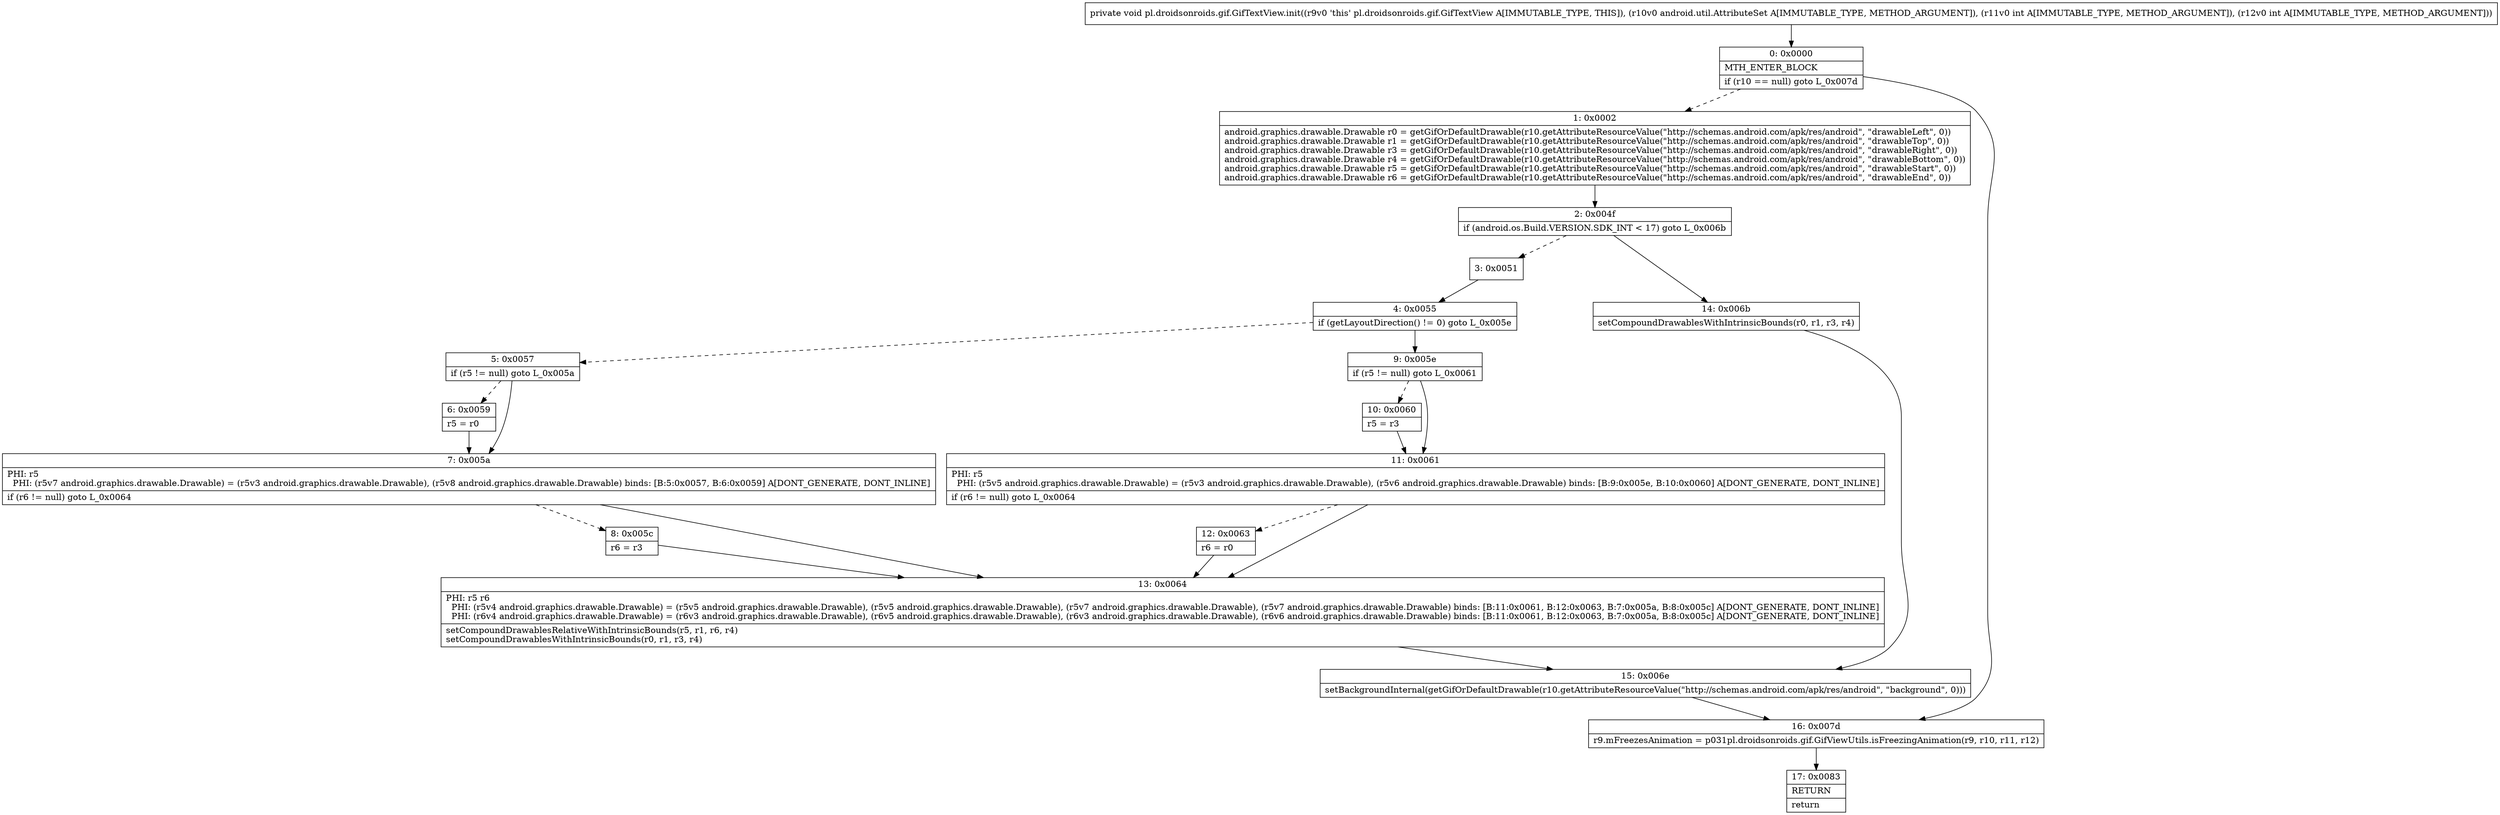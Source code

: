 digraph "CFG forpl.droidsonroids.gif.GifTextView.init(Landroid\/util\/AttributeSet;II)V" {
Node_0 [shape=record,label="{0\:\ 0x0000|MTH_ENTER_BLOCK\l|if (r10 == null) goto L_0x007d\l}"];
Node_1 [shape=record,label="{1\:\ 0x0002|android.graphics.drawable.Drawable r0 = getGifOrDefaultDrawable(r10.getAttributeResourceValue(\"http:\/\/schemas.android.com\/apk\/res\/android\", \"drawableLeft\", 0))\landroid.graphics.drawable.Drawable r1 = getGifOrDefaultDrawable(r10.getAttributeResourceValue(\"http:\/\/schemas.android.com\/apk\/res\/android\", \"drawableTop\", 0))\landroid.graphics.drawable.Drawable r3 = getGifOrDefaultDrawable(r10.getAttributeResourceValue(\"http:\/\/schemas.android.com\/apk\/res\/android\", \"drawableRight\", 0))\landroid.graphics.drawable.Drawable r4 = getGifOrDefaultDrawable(r10.getAttributeResourceValue(\"http:\/\/schemas.android.com\/apk\/res\/android\", \"drawableBottom\", 0))\landroid.graphics.drawable.Drawable r5 = getGifOrDefaultDrawable(r10.getAttributeResourceValue(\"http:\/\/schemas.android.com\/apk\/res\/android\", \"drawableStart\", 0))\landroid.graphics.drawable.Drawable r6 = getGifOrDefaultDrawable(r10.getAttributeResourceValue(\"http:\/\/schemas.android.com\/apk\/res\/android\", \"drawableEnd\", 0))\l}"];
Node_2 [shape=record,label="{2\:\ 0x004f|if (android.os.Build.VERSION.SDK_INT \< 17) goto L_0x006b\l}"];
Node_3 [shape=record,label="{3\:\ 0x0051}"];
Node_4 [shape=record,label="{4\:\ 0x0055|if (getLayoutDirection() != 0) goto L_0x005e\l}"];
Node_5 [shape=record,label="{5\:\ 0x0057|if (r5 != null) goto L_0x005a\l}"];
Node_6 [shape=record,label="{6\:\ 0x0059|r5 = r0\l}"];
Node_7 [shape=record,label="{7\:\ 0x005a|PHI: r5 \l  PHI: (r5v7 android.graphics.drawable.Drawable) = (r5v3 android.graphics.drawable.Drawable), (r5v8 android.graphics.drawable.Drawable) binds: [B:5:0x0057, B:6:0x0059] A[DONT_GENERATE, DONT_INLINE]\l|if (r6 != null) goto L_0x0064\l}"];
Node_8 [shape=record,label="{8\:\ 0x005c|r6 = r3\l}"];
Node_9 [shape=record,label="{9\:\ 0x005e|if (r5 != null) goto L_0x0061\l}"];
Node_10 [shape=record,label="{10\:\ 0x0060|r5 = r3\l}"];
Node_11 [shape=record,label="{11\:\ 0x0061|PHI: r5 \l  PHI: (r5v5 android.graphics.drawable.Drawable) = (r5v3 android.graphics.drawable.Drawable), (r5v6 android.graphics.drawable.Drawable) binds: [B:9:0x005e, B:10:0x0060] A[DONT_GENERATE, DONT_INLINE]\l|if (r6 != null) goto L_0x0064\l}"];
Node_12 [shape=record,label="{12\:\ 0x0063|r6 = r0\l}"];
Node_13 [shape=record,label="{13\:\ 0x0064|PHI: r5 r6 \l  PHI: (r5v4 android.graphics.drawable.Drawable) = (r5v5 android.graphics.drawable.Drawable), (r5v5 android.graphics.drawable.Drawable), (r5v7 android.graphics.drawable.Drawable), (r5v7 android.graphics.drawable.Drawable) binds: [B:11:0x0061, B:12:0x0063, B:7:0x005a, B:8:0x005c] A[DONT_GENERATE, DONT_INLINE]\l  PHI: (r6v4 android.graphics.drawable.Drawable) = (r6v3 android.graphics.drawable.Drawable), (r6v5 android.graphics.drawable.Drawable), (r6v3 android.graphics.drawable.Drawable), (r6v6 android.graphics.drawable.Drawable) binds: [B:11:0x0061, B:12:0x0063, B:7:0x005a, B:8:0x005c] A[DONT_GENERATE, DONT_INLINE]\l|setCompoundDrawablesRelativeWithIntrinsicBounds(r5, r1, r6, r4)\lsetCompoundDrawablesWithIntrinsicBounds(r0, r1, r3, r4)\l}"];
Node_14 [shape=record,label="{14\:\ 0x006b|setCompoundDrawablesWithIntrinsicBounds(r0, r1, r3, r4)\l}"];
Node_15 [shape=record,label="{15\:\ 0x006e|setBackgroundInternal(getGifOrDefaultDrawable(r10.getAttributeResourceValue(\"http:\/\/schemas.android.com\/apk\/res\/android\", \"background\", 0)))\l}"];
Node_16 [shape=record,label="{16\:\ 0x007d|r9.mFreezesAnimation = p031pl.droidsonroids.gif.GifViewUtils.isFreezingAnimation(r9, r10, r11, r12)\l}"];
Node_17 [shape=record,label="{17\:\ 0x0083|RETURN\l|return\l}"];
MethodNode[shape=record,label="{private void pl.droidsonroids.gif.GifTextView.init((r9v0 'this' pl.droidsonroids.gif.GifTextView A[IMMUTABLE_TYPE, THIS]), (r10v0 android.util.AttributeSet A[IMMUTABLE_TYPE, METHOD_ARGUMENT]), (r11v0 int A[IMMUTABLE_TYPE, METHOD_ARGUMENT]), (r12v0 int A[IMMUTABLE_TYPE, METHOD_ARGUMENT])) }"];
MethodNode -> Node_0;
Node_0 -> Node_1[style=dashed];
Node_0 -> Node_16;
Node_1 -> Node_2;
Node_2 -> Node_3[style=dashed];
Node_2 -> Node_14;
Node_3 -> Node_4;
Node_4 -> Node_5[style=dashed];
Node_4 -> Node_9;
Node_5 -> Node_6[style=dashed];
Node_5 -> Node_7;
Node_6 -> Node_7;
Node_7 -> Node_8[style=dashed];
Node_7 -> Node_13;
Node_8 -> Node_13;
Node_9 -> Node_10[style=dashed];
Node_9 -> Node_11;
Node_10 -> Node_11;
Node_11 -> Node_12[style=dashed];
Node_11 -> Node_13;
Node_12 -> Node_13;
Node_13 -> Node_15;
Node_14 -> Node_15;
Node_15 -> Node_16;
Node_16 -> Node_17;
}

